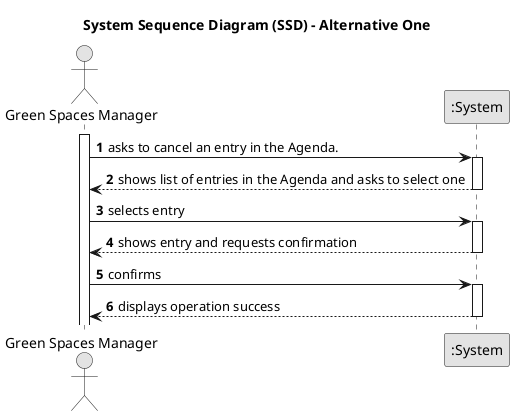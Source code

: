 @startuml
skinparam monochrome true
skinparam packageStyle rectangle
skinparam shadowing false

title System Sequence Diagram (SSD) - Alternative One

autonumber

actor "Green Spaces Manager" as GSM
participant ":System" as System

activate GSM

    GSM -> System : asks to cancel an entry in the Agenda.
    activate System

            System --> GSM : shows list of entries in the Agenda and asks to select one
        deactivate System

        GSM -> System : selects entry
        activate System

    System --> GSM : shows entry and requests confirmation
    deactivate System

    GSM -> System : confirms
    activate System

    System --> GSM : displays operation success
    deactivate System

@enduml
